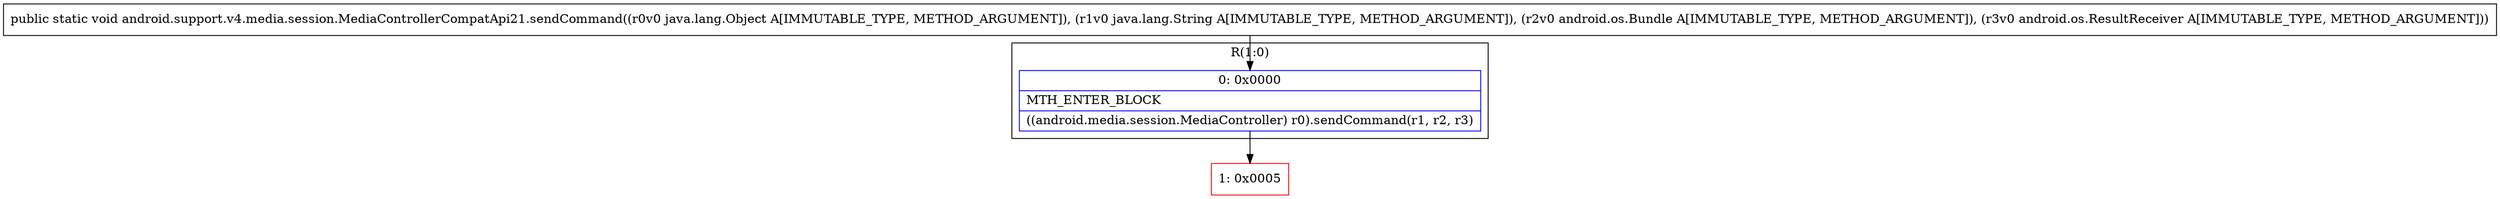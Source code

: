 digraph "CFG forandroid.support.v4.media.session.MediaControllerCompatApi21.sendCommand(Ljava\/lang\/Object;Ljava\/lang\/String;Landroid\/os\/Bundle;Landroid\/os\/ResultReceiver;)V" {
subgraph cluster_Region_374623852 {
label = "R(1:0)";
node [shape=record,color=blue];
Node_0 [shape=record,label="{0\:\ 0x0000|MTH_ENTER_BLOCK\l|((android.media.session.MediaController) r0).sendCommand(r1, r2, r3)\l}"];
}
Node_1 [shape=record,color=red,label="{1\:\ 0x0005}"];
MethodNode[shape=record,label="{public static void android.support.v4.media.session.MediaControllerCompatApi21.sendCommand((r0v0 java.lang.Object A[IMMUTABLE_TYPE, METHOD_ARGUMENT]), (r1v0 java.lang.String A[IMMUTABLE_TYPE, METHOD_ARGUMENT]), (r2v0 android.os.Bundle A[IMMUTABLE_TYPE, METHOD_ARGUMENT]), (r3v0 android.os.ResultReceiver A[IMMUTABLE_TYPE, METHOD_ARGUMENT])) }"];
MethodNode -> Node_0;
Node_0 -> Node_1;
}

